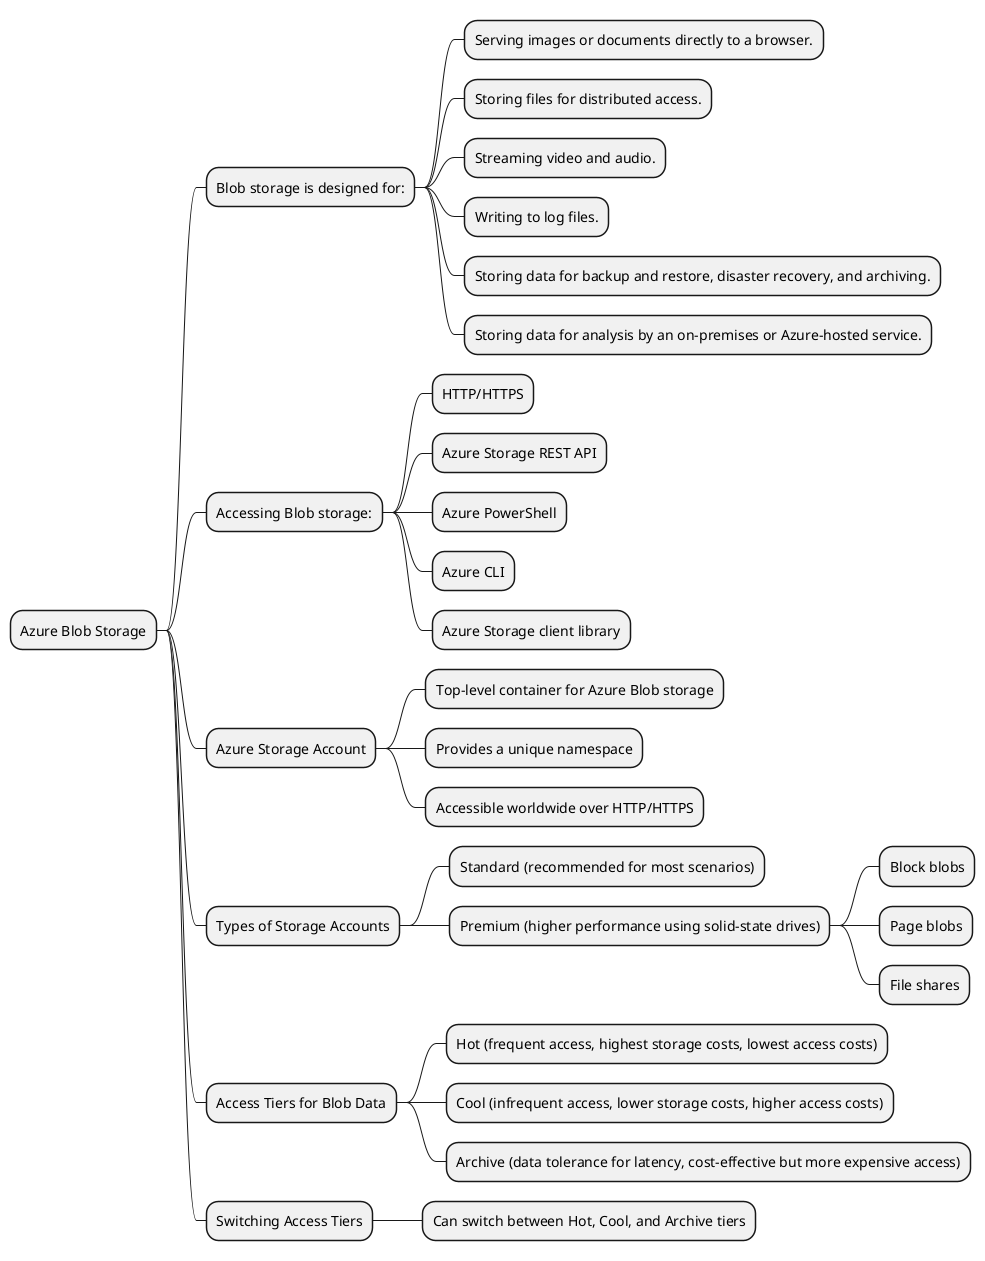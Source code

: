 @startmindmap "Access Tiers"

' Azure Blob Storage
* Azure Blob Storage

** Blob storage is designed for:
*** Serving images or documents directly to a browser.
*** Storing files for distributed access.
*** Streaming video and audio.
*** Writing to log files.
*** Storing data for backup and restore, disaster recovery, and archiving.
*** Storing data for analysis by an on-premises or Azure-hosted service.

** Accessing Blob storage:
*** HTTP/HTTPS
*** Azure Storage REST API
*** Azure PowerShell
*** Azure CLI
*** Azure Storage client library

** Azure Storage Account
*** Top-level container for Azure Blob storage
*** Provides a unique namespace
*** Accessible worldwide over HTTP/HTTPS

** Types of Storage Accounts
*** Standard (recommended for most scenarios)
*** Premium (higher performance using solid-state drives)
**** Block blobs
**** Page blobs
**** File shares

** Access Tiers for Blob Data
*** Hot (frequent access, highest storage costs, lowest access costs)
*** Cool (infrequent access, lower storage costs, higher access costs)
*** Archive (data tolerance for latency, cost-effective but more expensive access)

** Switching Access Tiers
*** Can switch between Hot, Cool, and Archive tiers

@endmindmap
